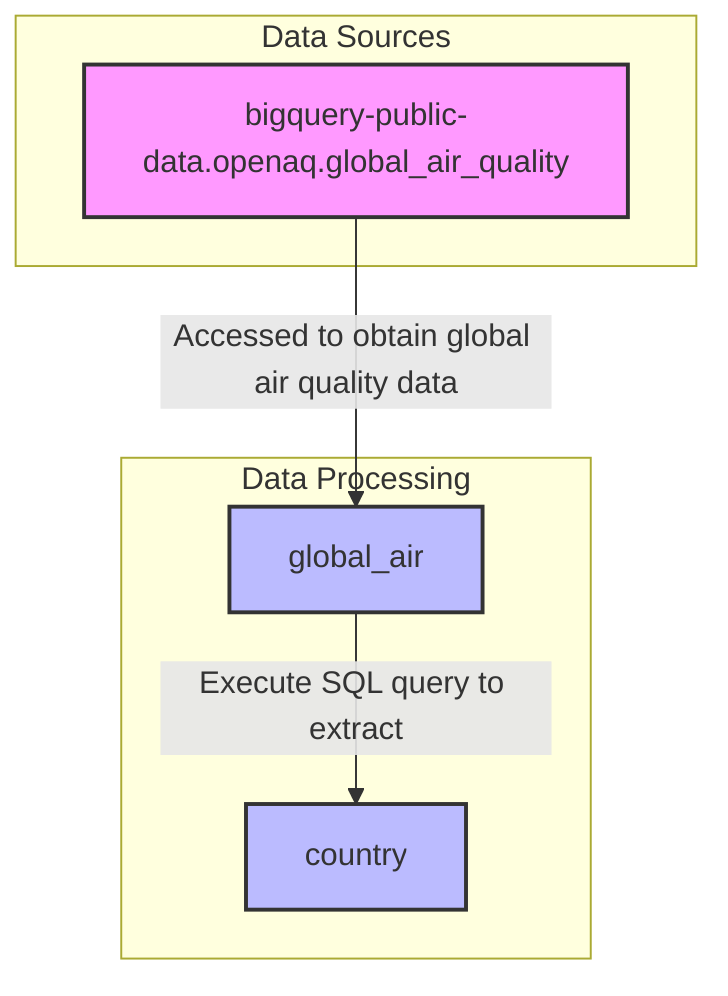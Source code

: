 flowchart TD
  subgraph Data Sources
    DS1["bigquery-public-data.openaq.global_air_quality"]:::dataSource
  end

  subgraph Data Processing
    P1["global_air"]:::component
    P2["country"]:::component
  end

  DS1 -->|Accessed to obtain global air quality data| P1
  P1 -->|Execute SQL query to extract| P2

  classDef dataSource fill:#f9f,stroke:#333,stroke-width:2px;
  classDef component fill:#bbf,stroke:#333,stroke-width:2px;

  %% Comments for clarity
  %% DS1: Represents the external data source containing global air quality data.
  %% P1: Represents the BigQueryHelper instance used to interact with the dataset.
  %% P2: Represents the DataFrame containing the country data extracted from the dataset.